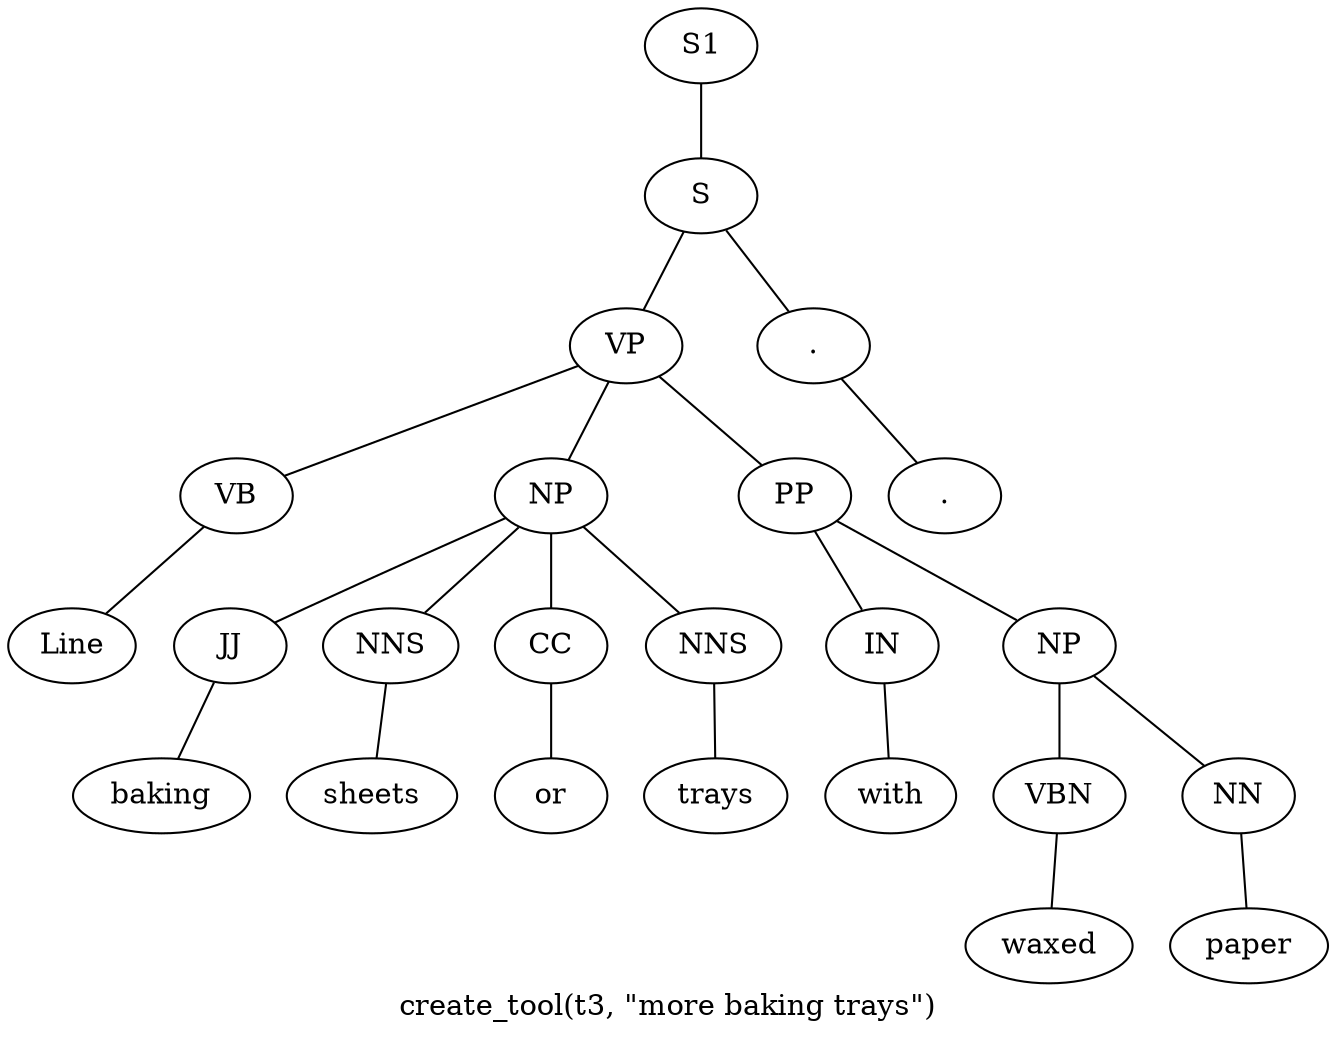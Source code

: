 graph SyntaxGraph {
	label = "create_tool(t3, \"more baking trays\")";
	Node0 [label="S1"];
	Node1 [label="S"];
	Node2 [label="VP"];
	Node3 [label="VB"];
	Node4 [label="Line"];
	Node5 [label="NP"];
	Node6 [label="JJ"];
	Node7 [label="baking"];
	Node8 [label="NNS"];
	Node9 [label="sheets"];
	Node10 [label="CC"];
	Node11 [label="or"];
	Node12 [label="NNS"];
	Node13 [label="trays"];
	Node14 [label="PP"];
	Node15 [label="IN"];
	Node16 [label="with"];
	Node17 [label="NP"];
	Node18 [label="VBN"];
	Node19 [label="waxed"];
	Node20 [label="NN"];
	Node21 [label="paper"];
	Node22 [label="."];
	Node23 [label="."];

	Node0 -- Node1;
	Node1 -- Node2;
	Node1 -- Node22;
	Node2 -- Node3;
	Node2 -- Node5;
	Node2 -- Node14;
	Node3 -- Node4;
	Node5 -- Node6;
	Node5 -- Node8;
	Node5 -- Node10;
	Node5 -- Node12;
	Node6 -- Node7;
	Node8 -- Node9;
	Node10 -- Node11;
	Node12 -- Node13;
	Node14 -- Node15;
	Node14 -- Node17;
	Node15 -- Node16;
	Node17 -- Node18;
	Node17 -- Node20;
	Node18 -- Node19;
	Node20 -- Node21;
	Node22 -- Node23;
}